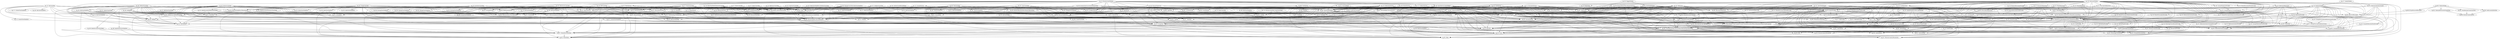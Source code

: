 digraph G { 
"fg_017: PatientEncounterItem" -> "fg_001: PatientItem"; 
"fg_018: dateUtils" -> "fg_017: PatientEncounterItem"; 
"fg_019: StringUtils" -> "fg_018: dateUtils"; 
"fg_020: IUser" -> "fg_002: IRole"; 
"fg_021: MissionItem" -> "fg_009: MissionTripItem,ServiceResponse"; 
"fg_022: ISessionService,CurrentUser" -> "fg_009: MissionTripItem,ServiceResponse"; 
"fg_022: ISessionService,CurrentUser" -> "fg_002: IRole"; 
"fg_023: IConceptService" -> "fg_009: MissionTripItem,ServiceResponse"; 
"fg_023: IConceptService" -> "fg_008: MedicationItem,PrescriptionItem"; 
"fg_024: IConfigureService" -> "fg_009: MissionTripItem,ServiceResponse"; 
"fg_024: IConfigureService" -> "fg_003: ISystemSetting"; 
"fg_025: IInventoryService" -> "fg_009: MissionTripItem,ServiceResponse"; 
"fg_025: IInventoryService" -> "fg_008: MedicationItem,PrescriptionItem"; 
"fg_026: IMedicationService" -> "fg_009: MissionTripItem,ServiceResponse"; 
"fg_026: IMedicationService" -> "fg_007: MedicationAdministrationItem"; 
"fg_026: IMedicationService" -> "fg_008: MedicationItem,PrescriptionItem"; 
"fg_029: IResearchService" -> "fg_027: ResearchGraphDataModel,ResearchItemModel"; 
"fg_029: IResearchService" -> "fg_009: MissionTripItem,ServiceResponse"; 
"fg_029: IResearchService" -> "fg_028: ResearchFilterItem"; 
"fg_031: IRoleService" -> "fg_009: MissionTripItem,ServiceResponse"; 
"fg_031: IRoleService" -> "fg_002: IRole"; 
"fg_032: ISearchService" -> "fg_009: MissionTripItem,ServiceResponse"; 
"fg_033: TabItem" -> "fg_014: TabFieldItem"; 
"fg_034: EditViewModelPost,IPhotoService" -> "fg_017: PatientEncounterItem"; 
"fg_034: EditViewModelPost,IPhotoService" -> "fg_011: PhotoItem"; 
"fg_034: EditViewModelPost,IPhotoService" -> "fg_012: ProblemItem"; 
"fg_034: EditViewModelPost,IPhotoService" -> "fg_009: MissionTripItem,ServiceResponse"; 
"fg_034: EditViewModelPost,IPhotoService" -> "fg_014: TabFieldItem"; 
"fg_034: EditViewModelPost,IPhotoService" -> "fg_008: MedicationItem,PrescriptionItem"; 
"fg_035: AbstractMultiMap" -> "fg_019: StringUtils"; 
"fg_036: User,IMissionTeam,MissionTeam,IMissionTrip,MissionTrip" -> "fg_039: MissionCountry,MissionCity"; 
"fg_036: User,IMissionTeam,MissionTeam,IMissionTrip,MissionTrip" -> "fg_038: Role"; 
"fg_036: User,IMissionTeam,MissionTeam,IMissionTrip,MissionTrip" -> "fg_037: IMissionCountry,IMissionCity"; 
"fg_036: User,IMissionTeam,MissionTeam,IMissionTrip,MissionTrip" -> "fg_020: IUser"; 
"fg_036: User,IMissionTeam,MissionTeam,IMissionTrip,MissionTrip" -> "fg_002: IRole"; 
"fg_038: Role" -> "fg_002: IRole"; 
"fg_039: MissionCountry,MissionCity" -> "fg_037: IMissionCountry,IMissionCity"; 
"fg_040: IUserService,UserItem" -> "fg_009: MissionTripItem,ServiceResponse"; 
"fg_040: IUserService,UserItem" -> "fg_020: IUser"; 
"fg_040: IUserService,UserItem" -> "fg_002: IRole"; 
"fg_041: ITabService,TabFieldMultiMap" -> "fg_019: StringUtils"; 
"fg_041: ITabService,TabFieldMultiMap" -> "fg_014: TabFieldItem"; 
"fg_041: ITabService,TabFieldMultiMap" -> "fg_009: MissionTripItem,ServiceResponse"; 
"fg_041: ITabService,TabFieldMultiMap" -> "fg_035: AbstractMultiMap"; 
"fg_041: ITabService,TabFieldMultiMap" -> "fg_033: TabItem"; 
"fg_042: VitalMultiMap,IVitalService" -> "fg_035: AbstractMultiMap"; 
"fg_042: VitalMultiMap,IVitalService" -> "fg_009: MissionTripItem,ServiceResponse"; 
"fg_042: VitalMultiMap,IVitalService" -> "fg_015: VitalItem"; 
"fg_044: Photo,IPatient,ChiefComplaint,Patient,PatientEncounter,IPhoto,IPatientEncounter,IChiefComplaint" -> "fg_045: PatientAgeClassification"; 
"fg_044: Photo,IPatient,ChiefComplaint,Patient,PatientEncounter,IPhoto,IPatientEncounter,IChiefComplaint" -> "fg_036: User,IMissionTeam,MissionTeam,IMissionTrip,MissionTrip"; 
"fg_044: Photo,IPatient,ChiefComplaint,Patient,PatientEncounter,IPhoto,IPatientEncounter,IChiefComplaint" -> "fg_020: IUser"; 
"fg_044: Photo,IPatient,ChiefComplaint,Patient,PatientEncounter,IPhoto,IPatientEncounter,IChiefComplaint" -> "fg_043: IPatientAgeClassification"; 
"fg_045: PatientAgeClassification" -> "fg_043: IPatientAgeClassification"; 
"fg_048: IMissionTripService" -> "fg_047: TeamItem"; 
"fg_048: IMissionTripService" -> "fg_046: TripItem"; 
"fg_048: IMissionTripService" -> "fg_009: MissionTripItem,ServiceResponse"; 
"fg_048: IMissionTripService" -> "fg_036: User,IMissionTeam,MissionTeam,IMissionTrip,MissionTrip"; 
"fg_049: AllowedRoles,AllowedRolesAction" -> "fg_040: IUserService,UserItem"; 
"fg_049: AllowedRoles,AllowedRolesAction" -> "fg_002: IRole"; 
"fg_053: PatientPrescriptionReplacement,PatientPrescription" -> "fg_051: IConceptPrescriptionAdministration"; 
"fg_053: PatientPrescriptionReplacement,PatientPrescription" -> "fg_052: IConceptMedicationForm"; 
"fg_053: PatientPrescriptionReplacement,PatientPrescription" -> "fg_057: ConceptPrescriptionAdministration"; 
"fg_053: PatientPrescriptionReplacement,PatientPrescription" -> "fg_020: IUser"; 
"fg_053: PatientPrescriptionReplacement,PatientPrescription" -> "fg_056: Medication"; 
"fg_053: PatientPrescriptionReplacement,PatientPrescription" -> "fg_036: User,IMissionTeam,MissionTeam,IMissionTrip,MissionTrip"; 
"fg_053: PatientPrescriptionReplacement,PatientPrescription" -> "fg_044: Photo,IPatient,ChiefComplaint,Patient,PatientEncounter,IPhoto,IPatientEncounter,IChiefComplaint"; 
"fg_055: ConceptMedicationForm" -> "fg_052: IConceptMedicationForm"; 
"fg_056: Medication" -> "fg_055: ConceptMedicationForm"; 
"fg_056: Medication" -> "fg_052: IConceptMedicationForm"; 
"fg_056: Medication" -> "fg_053: PatientPrescriptionReplacement,PatientPrescription"; 
"fg_056: Medication" -> "fg_054: MedicationGenericStrength"; 
"fg_057: ConceptPrescriptionAdministration" -> "fg_051: IConceptPrescriptionAdministration"; 
"fg_060: ITab,ITabField,Tab,TabField" -> "fg_062: TabFieldSize"; 
"fg_060: ITab,ITabField,Tab,TabField" -> "fg_059: ITabFieldSize"; 
"fg_060: ITab,ITabField,Tab,TabField" -> "fg_061: ITabFieldType"; 
"fg_060: ITab,ITabField,Tab,TabField" -> "fg_065: TabFieldType"; 
"fg_062: TabFieldSize" -> "fg_059: ITabFieldSize"; 
"fg_063: IPatientEncounterTabField" -> "fg_036: User,IMissionTeam,MissionTeam,IMissionTrip,MissionTrip"; 
"fg_063: IPatientEncounterTabField" -> "fg_044: Photo,IPatient,ChiefComplaint,Patient,PatientEncounter,IPhoto,IPatientEncounter,IChiefComplaint"; 
"fg_063: IPatientEncounterTabField" -> "fg_060: ITab,ITabField,Tab,TabField"; 
"fg_064: PatientEncounterTabField" -> "fg_063: IPatientEncounterTabField"; 
"fg_064: PatientEncounterTabField" -> "fg_036: User,IMissionTeam,MissionTeam,IMissionTrip,MissionTrip"; 
"fg_064: PatientEncounterTabField" -> "fg_044: Photo,IPatient,ChiefComplaint,Patient,PatientEncounter,IPhoto,IPatientEncounter,IChiefComplaint"; 
"fg_064: PatientEncounterTabField" -> "fg_060: ITab,ITabField,Tab,TabField"; 
"fg_065: TabFieldType" -> "fg_061: ITabFieldType"; 
"fg_066: LogicDoer" -> "fg_018: dateUtils"; 
"fg_066: LogicDoer" -> "fg_044: Photo,IPatient,ChiefComplaint,Patient,PatientEncounter,IPhoto,IPatientEncounter,IChiefComplaint"; 
"fg_067: IPatientService" -> "fg_001: PatientItem"; 
"fg_067: IPatientService" -> "fg_009: MissionTripItem,ServiceResponse"; 
"fg_067: IPatientService" -> "fg_044: Photo,IPatient,ChiefComplaint,Patient,PatientEncounter,IPhoto,IPatientEncounter,IChiefComplaint"; 
"fg_068: ILoginAttempt,IUserRepository" -> "fg_036: User,IMissionTeam,MissionTeam,IMissionTrip,MissionTrip"; 
"fg_068: ILoginAttempt,IUserRepository" -> "fg_020: IUser"; 
"fg_068: ILoginAttempt,IUserRepository" -> "fg_002: IRole"; 
"fg_069: IPatientEncounterVital" -> "fg_058: IVital"; 
"fg_070: IResearchEncounter,IResearchEncounterVital,ResearchEncounter,ResearchEncounterVital" -> "fg_053: PatientPrescriptionReplacement,PatientPrescription"; 
"fg_070: IResearchEncounter,IResearchEncounterVital,ResearchEncounter,ResearchEncounterVital" -> "fg_045: PatientAgeClassification"; 
"fg_070: IResearchEncounter,IResearchEncounterVital,ResearchEncounter,ResearchEncounterVital" -> "fg_071: Vital"; 
"fg_070: IResearchEncounter,IResearchEncounterVital,ResearchEncounter,ResearchEncounterVital" -> "fg_058: IVital"; 
"fg_070: IResearchEncounter,IResearchEncounterVital,ResearchEncounter,ResearchEncounterVital" -> "fg_020: IUser"; 
"fg_070: IResearchEncounter,IResearchEncounterVital,ResearchEncounter,ResearchEncounterVital" -> "fg_036: User,IMissionTeam,MissionTeam,IMissionTrip,MissionTrip"; 
"fg_070: IResearchEncounter,IResearchEncounterVital,ResearchEncounter,ResearchEncounterVital" -> "fg_043: IPatientAgeClassification"; 
"fg_070: IResearchEncounter,IResearchEncounterVital,ResearchEncounter,ResearchEncounterVital" -> "fg_044: Photo,IPatient,ChiefComplaint,Patient,PatientEncounter,IPhoto,IPatientEncounter,IChiefComplaint"; 
"fg_071: Vital" -> "fg_058: IVital"; 
"fg_072: IEncounterService" -> "fg_017: PatientEncounterItem"; 
"fg_072: IEncounterService" -> "fg_063: IPatientEncounterTabField"; 
"fg_072: IEncounterService" -> "fg_009: MissionTripItem,ServiceResponse"; 
"fg_072: IEncounterService" -> "fg_064: PatientEncounterTabField"; 
"fg_072: IEncounterService" -> "fg_044: Photo,IPatient,ChiefComplaint,Patient,PatientEncounter,IPhoto,IPatientEncounter,IChiefComplaint"; 
"fg_073: IDataModelMapper" -> "fg_052: IConceptMedicationForm"; 
"fg_073: IDataModelMapper" -> "fg_053: PatientPrescriptionReplacement,PatientPrescription"; 
"fg_073: IDataModelMapper" -> "fg_063: IPatientEncounterTabField"; 
"fg_073: IDataModelMapper" -> "fg_037: IMissionCountry,IMissionCity"; 
"fg_073: IDataModelMapper" -> "fg_020: IUser"; 
"fg_073: IDataModelMapper" -> "fg_036: User,IMissionTeam,MissionTeam,IMissionTrip,MissionTrip"; 
"fg_073: IDataModelMapper" -> "fg_054: MedicationGenericStrength"; 
"fg_073: IDataModelMapper" -> "fg_002: IRole"; 
"fg_073: IDataModelMapper" -> "fg_044: Photo,IPatient,ChiefComplaint,Patient,PatientEncounter,IPhoto,IPatientEncounter,IChiefComplaint"; 
"fg_073: IDataModelMapper" -> "fg_069: IPatientEncounterVital"; 
"fg_073: IDataModelMapper" -> "fg_060: ITab,ITabField,Tab,TabField"; 
"fg_074: SystemSetting" -> "fg_003: ISystemSetting"; 
"fg_075: PatientEncounterVital" -> "fg_071: Vital"; 
"fg_075: PatientEncounterVital" -> "fg_058: IVital"; 
"fg_075: PatientEncounterVital" -> "fg_069: IPatientEncounterVital"; 
"fg_077: " -> "fg_055: ConceptMedicationForm"; 
"fg_077: " -> "fg_052: IConceptMedicationForm"; 
"fg_077: " -> "fg_053: PatientPrescriptionReplacement,PatientPrescription"; 
"fg_077: " -> "fg_054: MedicationGenericStrength"; 
"fg_078: QueryProvider" -> "fg_039: MissionCountry,MissionCity"; 
"fg_078: QueryProvider" -> "fg_038: Role"; 
"fg_078: QueryProvider" -> "fg_062: TabFieldSize"; 
"fg_078: QueryProvider" -> "fg_064: PatientEncounterTabField"; 
"fg_078: QueryProvider" -> "fg_036: User,IMissionTeam,MissionTeam,IMissionTrip,MissionTrip"; 
"fg_078: QueryProvider" -> "fg_056: Medication"; 
"fg_078: QueryProvider" -> "fg_077: "; 
"fg_078: QueryProvider" -> "fg_054: MedicationGenericStrength"; 
"fg_078: QueryProvider" -> "fg_060: ITab,ITabField,Tab,TabField"; 
"fg_078: QueryProvider" -> "fg_055: ConceptMedicationForm"; 
"fg_078: QueryProvider" -> "fg_053: PatientPrescriptionReplacement,PatientPrescription"; 
"fg_078: QueryProvider" -> "fg_071: Vital"; 
"fg_078: QueryProvider" -> "fg_045: PatientAgeClassification"; 
"fg_078: QueryProvider" -> "fg_074: SystemSetting"; 
"fg_078: QueryProvider" -> "fg_076: PatientEncounterPhoto,IPatientEncounterPhoto"; 
"fg_078: QueryProvider" -> "fg_075: PatientEncounterVital"; 
"fg_078: QueryProvider" -> "fg_070: IResearchEncounter,IResearchEncounterVital,ResearchEncounter,ResearchEncounterVital"; 
"fg_078: QueryProvider" -> "fg_044: Photo,IPatient,ChiefComplaint,Patient,PatientEncounter,IPhoto,IPatientEncounter,IChiefComplaint"; 
"fg_078: QueryProvider" -> "fg_065: TabFieldType"; 
"fg_080: IPatientRepository" -> "fg_043: IPatientAgeClassification"; 
"fg_080: IPatientRepository" -> "fg_044: Photo,IPatient,ChiefComplaint,Patient,PatientEncounter,IPhoto,IPatientEncounter,IChiefComplaint"; 
"fg_082: ISessionHelper,SessionService" -> "fg_040: IUserService,UserItem"; 
"fg_082: ISessionHelper,SessionService" -> "fg_048: IMissionTripService"; 
"fg_082: ISessionHelper,SessionService" -> "fg_068: ILoginAttempt,IUserRepository"; 
"fg_082: ISessionHelper,SessionService" -> "fg_005: IPasswordEncryptor"; 
"fg_082: ISessionHelper,SessionService" -> "fg_009: MissionTripItem,ServiceResponse"; 
"fg_082: ISessionHelper,SessionService" -> "fg_022: ISessionService,CurrentUser"; 
"fg_082: ISessionHelper,SessionService" -> "fg_036: User,IMissionTeam,MissionTeam,IMissionTrip,MissionTrip"; 
"fg_082: ISessionHelper,SessionService" -> "fg_020: IUser"; 
"fg_082: ISessionHelper,SessionService" -> "fg_073: IDataModelMapper"; 
"fg_083: IItemModelMapper" -> "fg_040: IUserService,UserItem"; 
"fg_083: IItemModelMapper" -> "fg_051: IConceptPrescriptionAdministration"; 
"fg_083: IItemModelMapper" -> "fg_011: PhotoItem"; 
"fg_083: IItemModelMapper" -> "fg_006: CityItem"; 
"fg_083: IItemModelMapper" -> "fg_010: NoteItem"; 
"fg_083: IItemModelMapper" -> "fg_014: TabFieldItem"; 
"fg_083: IItemModelMapper" -> "fg_036: User,IMissionTeam,MissionTeam,IMissionTrip,MissionTrip"; 
"fg_083: IItemModelMapper" -> "fg_021: MissionItem"; 
"fg_083: IItemModelMapper" -> "fg_015: VitalItem"; 
"fg_083: IItemModelMapper" -> "fg_017: PatientEncounterItem"; 
"fg_083: IItemModelMapper" -> "fg_053: PatientPrescriptionReplacement,PatientPrescription"; 
"fg_083: IItemModelMapper" -> "fg_047: TeamItem"; 
"fg_083: IItemModelMapper" -> "fg_001: PatientItem"; 
"fg_083: IItemModelMapper" -> "fg_012: ProblemItem"; 
"fg_083: IItemModelMapper" -> "fg_046: TripItem"; 
"fg_083: IItemModelMapper" -> "fg_007: MedicationAdministrationItem"; 
"fg_083: IItemModelMapper" -> "fg_009: MissionTripItem,ServiceResponse"; 
"fg_083: IItemModelMapper" -> "fg_033: TabItem"; 
"fg_083: IItemModelMapper" -> "fg_020: IUser"; 
"fg_083: IItemModelMapper" -> "fg_013: SettingItem"; 
"fg_083: IItemModelMapper" -> "fg_008: MedicationItem,PrescriptionItem"; 
"fg_083: IItemModelMapper" -> "fg_044: Photo,IPatient,ChiefComplaint,Patient,PatientEncounter,IPhoto,IPatientEncounter,IChiefComplaint"; 
"fg_084: IMedicationRepository" -> "fg_052: IConceptMedicationForm"; 
"fg_084: IMedicationRepository" -> "fg_053: PatientPrescriptionReplacement,PatientPrescription"; 
"fg_084: IMedicationRepository" -> "fg_054: MedicationGenericStrength"; 
"fg_085: IEncounterRepository" -> "fg_044: Photo,IPatient,ChiefComplaint,Patient,PatientEncounter,IPhoto,IPatientEncounter,IChiefComplaint"; 
"fg_086: IPrescriptionRepository" -> "fg_051: IConceptPrescriptionAdministration"; 
"fg_086: IPrescriptionRepository" -> "fg_053: PatientPrescriptionReplacement,PatientPrescription"; 
"fg_087: IPhotoRepository" -> "fg_076: PatientEncounterPhoto,IPatientEncounterPhoto"; 
"fg_087: IPhotoRepository" -> "fg_044: Photo,IPatient,ChiefComplaint,Patient,PatientEncounter,IPhoto,IPatientEncounter,IChiefComplaint"; 
"fg_089: BCryptPasswordEncryptor" -> "fg_005: IPasswordEncryptor"; 
"fg_090: SendLocationDataTask" -> "fg_088: InternetConnectionUtil"; 
"fg_091: MaintainReverseSshTunnelTask" -> "fg_088: InternetConnectionUtil"; 
"fg_092: CheckInternetConnectionTask" -> "fg_088: InternetConnectionUtil"; 
"fg_093: UtilitiesModule" -> "fg_091: MaintainReverseSshTunnelTask"; 
"fg_093: UtilitiesModule" -> "fg_005: IPasswordEncryptor"; 
"fg_093: UtilitiesModule" -> "fg_090: SendLocationDataTask"; 
"fg_093: UtilitiesModule" -> "fg_092: CheckInternetConnectionTask"; 
"fg_093: UtilitiesModule" -> "fg_089: BCryptPasswordEncryptor"; 
"fg_096: LocaleUnitConverter" -> "fg_001: PatientItem"; 
"fg_096: LocaleUnitConverter" -> "fg_042: VitalMultiMap,IVitalService"; 
"fg_096: LocaleUnitConverter" -> "fg_035: AbstractMultiMap"; 
"fg_096: LocaleUnitConverter" -> "fg_015: VitalItem"; 
"fg_098: Feedback" -> "fg_097: IFeedback"; 
"fg_099: UserService" -> "fg_018: dateUtils"; 
"fg_099: UserService" -> "fg_040: IUserService,UserItem"; 
"fg_099: UserService" -> "fg_081: IRepository"; 
"fg_099: UserService" -> "fg_083: IItemModelMapper"; 
"fg_099: UserService" -> "fg_019: StringUtils"; 
"fg_099: UserService" -> "fg_068: ILoginAttempt,IUserRepository"; 
"fg_099: UserService" -> "fg_098: Feedback"; 
"fg_099: UserService" -> "fg_002: IRole"; 
"fg_099: UserService" -> "fg_073: IDataModelMapper"; 
"fg_099: UserService" -> "fg_053: PatientPrescriptionReplacement,PatientPrescription"; 
"fg_099: UserService" -> "fg_005: IPasswordEncryptor"; 
"fg_099: UserService" -> "fg_009: MissionTripItem,ServiceResponse"; 
"fg_099: UserService" -> "fg_020: IUser"; 
"fg_099: UserService" -> "fg_097: IFeedback"; 
"fg_100: InventoryService,InventoryExportItem" -> "fg_018: dateUtils"; 
"fg_100: InventoryService,InventoryExportItem" -> "fg_083: IItemModelMapper"; 
"fg_100: InventoryService,InventoryExportItem" -> "fg_053: PatientPrescriptionReplacement,PatientPrescription"; 
"fg_100: InventoryService,InventoryExportItem" -> "fg_025: IInventoryService"; 
"fg_100: InventoryService,InventoryExportItem" -> "fg_084: IMedicationRepository"; 
"fg_100: InventoryService,InventoryExportItem" -> "fg_095: CSVWriterGson"; 
"fg_100: InventoryService,InventoryExportItem" -> "fg_068: ILoginAttempt,IUserRepository"; 
"fg_100: InventoryService,InventoryExportItem" -> "fg_009: MissionTripItem,ServiceResponse"; 
"fg_100: InventoryService,InventoryExportItem" -> "fg_094: GsonFlattener"; 
"fg_100: InventoryService,InventoryExportItem" -> "fg_020: IUser"; 
"fg_100: InventoryService,InventoryExportItem" -> "fg_073: IDataModelMapper"; 
"fg_100: InventoryService,InventoryExportItem" -> "fg_008: MedicationItem,PrescriptionItem"; 
"fg_101: SessionHelper" -> "fg_082: ISessionHelper,SessionService"; 
"fg_102: VitalService" -> "fg_018: dateUtils"; 
"fg_102: VitalService" -> "fg_081: IRepository"; 
"fg_102: VitalService" -> "fg_083: IItemModelMapper"; 
"fg_102: VitalService" -> "fg_096: LocaleUnitConverter"; 
"fg_102: VitalService" -> "fg_042: VitalMultiMap,IVitalService"; 
"fg_102: VitalService" -> "fg_078: QueryProvider"; 
"fg_102: VitalService" -> "fg_073: IDataModelMapper"; 
"fg_102: VitalService" -> "fg_015: VitalItem"; 
"fg_102: VitalService" -> "fg_071: Vital"; 
"fg_102: VitalService" -> "fg_074: SystemSetting"; 
"fg_102: VitalService" -> "fg_009: MissionTripItem,ServiceResponse"; 
"fg_102: VitalService" -> "fg_058: IVital"; 
"fg_102: VitalService" -> "fg_075: PatientEncounterVital"; 
"fg_102: VitalService" -> "fg_069: IPatientEncounterVital"; 
"fg_102: VitalService" -> "fg_003: ISystemSetting"; 
"fg_103: TabService" -> "fg_018: dateUtils"; 
"fg_103: TabService" -> "fg_081: IRepository"; 
"fg_103: TabService" -> "fg_083: IItemModelMapper"; 
"fg_103: TabService" -> "fg_019: StringUtils"; 
"fg_103: TabService" -> "fg_062: TabFieldSize"; 
"fg_103: TabService" -> "fg_064: PatientEncounterTabField"; 
"fg_103: TabService" -> "fg_014: TabFieldItem"; 
"fg_103: TabService" -> "fg_059: ITabFieldSize"; 
"fg_103: TabService" -> "fg_078: QueryProvider"; 
"fg_103: TabService" -> "fg_073: IDataModelMapper"; 
"fg_103: TabService" -> "fg_060: ITab,ITabField,Tab,TabField"; 
"fg_103: TabService" -> "fg_041: ITabService,TabFieldMultiMap"; 
"fg_103: TabService" -> "fg_063: IPatientEncounterTabField"; 
"fg_103: TabService" -> "fg_009: MissionTripItem,ServiceResponse"; 
"fg_103: TabService" -> "fg_033: TabItem"; 
"fg_103: TabService" -> "fg_065: TabFieldType"; 
"fg_103: TabService" -> "fg_044: Photo,IPatient,ChiefComplaint,Patient,PatientEncounter,IPhoto,IPatientEncounter,IChiefComplaint"; 
"fg_103: TabService" -> "fg_061: ITabFieldType"; 
"fg_104: SearchService,QueryHelper" -> "fg_096: LocaleUnitConverter"; 
"fg_104: SearchService,QueryHelper" -> "fg_039: MissionCountry,MissionCity"; 
"fg_104: SearchService,QueryHelper" -> "fg_042: VitalMultiMap,IVitalService"; 
"fg_104: SearchService,QueryHelper" -> "fg_037: IMissionCountry,IMissionCity"; 
"fg_104: SearchService,QueryHelper" -> "fg_078: QueryProvider"; 
"fg_104: SearchService,QueryHelper" -> "fg_086: IPrescriptionRepository"; 
"fg_104: SearchService,QueryHelper" -> "fg_080: IPatientRepository"; 
"fg_104: SearchService,QueryHelper" -> "fg_079: ConceptDiagnosis,IConceptDiagnosis"; 
"fg_104: SearchService,QueryHelper" -> "fg_053: PatientPrescriptionReplacement,PatientPrescription"; 
"fg_104: SearchService,QueryHelper" -> "fg_001: PatientItem"; 
"fg_104: SearchService,QueryHelper" -> "fg_009: MissionTripItem,ServiceResponse"; 
"fg_104: SearchService,QueryHelper" -> "fg_032: ISearchService"; 
"fg_104: SearchService,QueryHelper" -> "fg_008: MedicationItem,PrescriptionItem"; 
"fg_104: SearchService,QueryHelper" -> "fg_069: IPatientEncounterVital"; 
"fg_104: SearchService,QueryHelper" -> "fg_081: IRepository"; 
"fg_104: SearchService,QueryHelper" -> "fg_083: IItemModelMapper"; 
"fg_104: SearchService,QueryHelper" -> "fg_085: IEncounterRepository"; 
"fg_104: SearchService,QueryHelper" -> "fg_025: IInventoryService"; 
"fg_104: SearchService,QueryHelper" -> "fg_006: CityItem"; 
"fg_104: SearchService,QueryHelper" -> "fg_019: StringUtils"; 
"fg_104: SearchService,QueryHelper" -> "fg_036: User,IMissionTeam,MissionTeam,IMissionTrip,MissionTrip"; 
"fg_104: SearchService,QueryHelper" -> "fg_043: IPatientAgeClassification"; 
"fg_104: SearchService,QueryHelper" -> "fg_017: PatientEncounterItem"; 
"fg_104: SearchService,QueryHelper" -> "fg_074: SystemSetting"; 
"fg_104: SearchService,QueryHelper" -> "fg_075: PatientEncounterVital"; 
"fg_104: SearchService,QueryHelper" -> "fg_020: IUser"; 
"fg_104: SearchService,QueryHelper" -> "fg_013: SettingItem"; 
"fg_104: SearchService,QueryHelper" -> "fg_044: Photo,IPatient,ChiefComplaint,Patient,PatientEncounter,IPhoto,IPatientEncounter,IChiefComplaint"; 
"fg_104: SearchService,QueryHelper" -> "fg_003: ISystemSetting"; 
"fg_105: RoleService" -> "fg_068: ILoginAttempt,IUserRepository"; 
"fg_105: RoleService" -> "fg_009: MissionTripItem,ServiceResponse"; 
"fg_105: RoleService" -> "fg_031: IRoleService"; 
"fg_105: RoleService" -> "fg_002: IRole"; 
"fg_106: ResearchExportItem,ResearchService" -> "fg_018: dateUtils"; 
"fg_106: ResearchExportItem,ResearchService" -> "fg_081: IRepository"; 
"fg_106: ResearchExportItem,ResearchService" -> "fg_029: IResearchService"; 
"fg_106: ResearchExportItem,ResearchService" -> "fg_095: CSVWriterGson"; 
"fg_106: ResearchExportItem,ResearchService" -> "fg_019: StringUtils"; 
"fg_106: ResearchExportItem,ResearchService" -> "fg_064: PatientEncounterTabField"; 
"fg_106: ResearchExportItem,ResearchService" -> "fg_037: IMissionCountry,IMissionCity"; 
"fg_106: ResearchExportItem,ResearchService" -> "fg_078: QueryProvider"; 
"fg_106: ResearchExportItem,ResearchService" -> "fg_036: User,IMissionTeam,MissionTeam,IMissionTrip,MissionTrip"; 
"fg_106: ResearchExportItem,ResearchService" -> "fg_028: ResearchFilterItem"; 
"fg_106: ResearchExportItem,ResearchService" -> "fg_060: ITab,ITabField,Tab,TabField"; 
"fg_106: ResearchExportItem,ResearchService" -> "fg_071: Vital"; 
"fg_106: ResearchExportItem,ResearchService" -> "fg_053: PatientPrescriptionReplacement,PatientPrescription"; 
"fg_106: ResearchExportItem,ResearchService" -> "fg_030: ResearchResultSetItem,ResearchResultItem"; 
"fg_106: ResearchExportItem,ResearchService" -> "fg_063: IPatientEncounterTabField"; 
"fg_106: ResearchExportItem,ResearchService" -> "fg_009: MissionTripItem,ServiceResponse"; 
"fg_106: ResearchExportItem,ResearchService" -> "fg_058: IVital"; 
"fg_106: ResearchExportItem,ResearchService" -> "fg_066: LogicDoer"; 
"fg_106: ResearchExportItem,ResearchService" -> "fg_094: GsonFlattener"; 
"fg_106: ResearchExportItem,ResearchService" -> "fg_070: IResearchEncounter,IResearchEncounterVital,ResearchEncounter,ResearchEncounterVital"; 
"fg_106: ResearchExportItem,ResearchService" -> "fg_044: Photo,IPatient,ChiefComplaint,Patient,PatientEncounter,IPhoto,IPatientEncounter,IChiefComplaint"; 
"fg_107: PhotoService" -> "fg_017: PatientEncounterItem"; 
"fg_107: PhotoService" -> "fg_087: IPhotoRepository"; 
"fg_107: PhotoService" -> "fg_083: IItemModelMapper"; 
"fg_107: PhotoService" -> "fg_001: PatientItem"; 
"fg_107: PhotoService" -> "fg_011: PhotoItem"; 
"fg_107: PhotoService" -> "fg_076: PatientEncounterPhoto,IPatientEncounterPhoto"; 
"fg_107: PhotoService" -> "fg_019: StringUtils"; 
"fg_107: PhotoService" -> "fg_034: EditViewModelPost,IPhotoService"; 
"fg_107: PhotoService" -> "fg_009: MissionTripItem,ServiceResponse"; 
"fg_107: PhotoService" -> "fg_066: LogicDoer"; 
"fg_107: PhotoService" -> "fg_080: IPatientRepository"; 
"fg_107: PhotoService" -> "fg_044: Photo,IPatient,ChiefComplaint,Patient,PatientEncounter,IPhoto,IPatientEncounter,IChiefComplaint"; 
"fg_108: PatientService" -> "fg_083: IItemModelMapper"; 
"fg_108: PatientService" -> "fg_001: PatientItem"; 
"fg_108: PatientService" -> "fg_067: IPatientService"; 
"fg_108: PatientService" -> "fg_019: StringUtils"; 
"fg_108: PatientService" -> "fg_009: MissionTripItem,ServiceResponse"; 
"fg_108: PatientService" -> "fg_078: QueryProvider"; 
"fg_108: PatientService" -> "fg_043: IPatientAgeClassification"; 
"fg_108: PatientService" -> "fg_080: IPatientRepository"; 
"fg_108: PatientService" -> "fg_073: IDataModelMapper"; 
"fg_108: PatientService" -> "fg_044: Photo,IPatient,ChiefComplaint,Patient,PatientEncounter,IPhoto,IPatientEncounter,IChiefComplaint"; 
"fg_109: MissionTripService" -> "fg_081: IRepository"; 
"fg_109: MissionTripService" -> "fg_083: IItemModelMapper"; 
"fg_109: MissionTripService" -> "fg_039: MissionCountry,MissionCity"; 
"fg_109: MissionTripService" -> "fg_006: CityItem"; 
"fg_109: MissionTripService" -> "fg_019: StringUtils"; 
"fg_109: MissionTripService" -> "fg_068: ILoginAttempt,IUserRepository"; 
"fg_109: MissionTripService" -> "fg_048: IMissionTripService"; 
"fg_109: MissionTripService" -> "fg_037: IMissionCountry,IMissionCity"; 
"fg_109: MissionTripService" -> "fg_036: User,IMissionTeam,MissionTeam,IMissionTrip,MissionTrip"; 
"fg_109: MissionTripService" -> "fg_078: QueryProvider"; 
"fg_109: MissionTripService" -> "fg_073: IDataModelMapper"; 
"fg_109: MissionTripService" -> "fg_021: MissionItem"; 
"fg_109: MissionTripService" -> "fg_047: TeamItem"; 
"fg_109: MissionTripService" -> "fg_009: MissionTripItem,ServiceResponse"; 
"fg_109: MissionTripService" -> "fg_046: TripItem"; 
"fg_109: MissionTripService" -> "fg_020: IUser"; 
"fg_110: MedicationService" -> "fg_018: dateUtils"; 
"fg_110: MedicationService" -> "fg_052: IConceptMedicationForm"; 
"fg_110: MedicationService" -> "fg_051: IConceptPrescriptionAdministration"; 
"fg_110: MedicationService" -> "fg_083: IItemModelMapper"; 
"fg_110: MedicationService" -> "fg_019: StringUtils"; 
"fg_110: MedicationService" -> "fg_086: IPrescriptionRepository"; 
"fg_110: MedicationService" -> "fg_054: MedicationGenericStrength"; 
"fg_110: MedicationService" -> "fg_073: IDataModelMapper"; 
"fg_110: MedicationService" -> "fg_026: IMedicationService"; 
"fg_110: MedicationService" -> "fg_053: PatientPrescriptionReplacement,PatientPrescription"; 
"fg_110: MedicationService" -> "fg_084: IMedicationRepository"; 
"fg_110: MedicationService" -> "fg_009: MissionTripItem,ServiceResponse"; 
"fg_110: MedicationService" -> "fg_007: MedicationAdministrationItem"; 
"fg_110: MedicationService" -> "fg_020: IUser"; 
"fg_110: MedicationService" -> "fg_008: MedicationItem,PrescriptionItem"; 
"fg_111: EncounterService" -> "fg_040: IUserService,UserItem"; 
"fg_111: EncounterService" -> "fg_018: dateUtils"; 
"fg_111: EncounterService" -> "fg_081: IRepository"; 
"fg_111: EncounterService" -> "fg_083: IItemModelMapper"; 
"fg_111: EncounterService" -> "fg_085: IEncounterRepository"; 
"fg_111: EncounterService" -> "fg_010: NoteItem"; 
"fg_111: EncounterService" -> "fg_019: StringUtils"; 
"fg_111: EncounterService" -> "fg_068: ILoginAttempt,IUserRepository"; 
"fg_111: EncounterService" -> "fg_014: TabFieldItem"; 
"fg_111: EncounterService" -> "fg_064: PatientEncounterTabField"; 
"fg_111: EncounterService" -> "fg_059: ITabFieldSize"; 
"fg_111: EncounterService" -> "fg_078: QueryProvider"; 
"fg_111: EncounterService" -> "fg_080: IPatientRepository"; 
"fg_111: EncounterService" -> "fg_043: IPatientAgeClassification"; 
"fg_111: EncounterService" -> "fg_073: IDataModelMapper"; 
"fg_111: EncounterService" -> "fg_072: IEncounterService"; 
"fg_111: EncounterService" -> "fg_060: ITab,ITabField,Tab,TabField"; 
"fg_111: EncounterService" -> "fg_017: PatientEncounterItem"; 
"fg_111: EncounterService" -> "fg_063: IPatientEncounterTabField"; 
"fg_111: EncounterService" -> "fg_012: ProblemItem"; 
"fg_111: EncounterService" -> "fg_009: MissionTripItem,ServiceResponse"; 
"fg_111: EncounterService" -> "fg_020: IUser"; 
"fg_111: EncounterService" -> "fg_061: ITabFieldType"; 
"fg_111: EncounterService" -> "fg_044: Photo,IPatient,ChiefComplaint,Patient,PatientEncounter,IPhoto,IPatientEncounter,IChiefComplaint"; 
"fg_112: ConfigureService" -> "fg_081: IRepository"; 
"fg_112: ConfigureService" -> "fg_024: IConfigureService"; 
"fg_112: ConfigureService" -> "fg_074: SystemSetting"; 
"fg_112: ConfigureService" -> "fg_009: MissionTripItem,ServiceResponse"; 
"fg_112: ConfigureService" -> "fg_003: ISystemSetting"; 
"fg_113: ConceptService" -> "fg_083: IItemModelMapper"; 
"fg_113: ConceptService" -> "fg_053: PatientPrescriptionReplacement,PatientPrescription"; 
"fg_113: ConceptService" -> "fg_084: IMedicationRepository"; 
"fg_113: ConceptService" -> "fg_009: MissionTripItem,ServiceResponse"; 
"fg_113: ConceptService" -> "fg_023: IConceptService"; 
"fg_113: ConceptService" -> "fg_008: MedicationItem,PrescriptionItem"; 
"fg_114: BusinessLayerModule" -> "fg_040: IUserService,UserItem"; 
"fg_114: BusinessLayerModule" -> "fg_101: SessionHelper"; 
"fg_114: BusinessLayerModule" -> "fg_109: MissionTripService"; 
"fg_114: BusinessLayerModule" -> "fg_082: ISessionHelper,SessionService"; 
"fg_114: BusinessLayerModule" -> "fg_104: SearchService,QueryHelper"; 
"fg_114: BusinessLayerModule" -> "fg_042: VitalMultiMap,IVitalService"; 
"fg_114: BusinessLayerModule" -> "fg_022: ISessionService,CurrentUser"; 
"fg_114: BusinessLayerModule" -> "fg_026: IMedicationService"; 
"fg_114: BusinessLayerModule" -> "fg_024: IConfigureService"; 
"fg_114: BusinessLayerModule" -> "fg_100: InventoryService,InventoryExportItem"; 
"fg_114: BusinessLayerModule" -> "fg_108: PatientService"; 
"fg_114: BusinessLayerModule" -> "fg_034: EditViewModelPost,IPhotoService"; 
"fg_114: BusinessLayerModule" -> "fg_032: ISearchService"; 
"fg_114: BusinessLayerModule" -> "fg_105: RoleService"; 
"fg_114: BusinessLayerModule" -> "fg_029: IResearchService"; 
"fg_114: BusinessLayerModule" -> "fg_025: IInventoryService"; 
"fg_114: BusinessLayerModule" -> "fg_067: IPatientService"; 
"fg_114: BusinessLayerModule" -> "fg_048: IMissionTripService"; 
"fg_114: BusinessLayerModule" -> "fg_110: MedicationService"; 
"fg_114: BusinessLayerModule" -> "fg_107: PhotoService"; 
"fg_114: BusinessLayerModule" -> "fg_072: IEncounterService"; 
"fg_114: BusinessLayerModule" -> "fg_113: ConceptService"; 
"fg_114: BusinessLayerModule" -> "fg_106: ResearchExportItem,ResearchService"; 
"fg_114: BusinessLayerModule" -> "fg_041: ITabService,TabFieldMultiMap"; 
"fg_114: BusinessLayerModule" -> "fg_103: TabService"; 
"fg_114: BusinessLayerModule" -> "fg_112: ConfigureService"; 
"fg_114: BusinessLayerModule" -> "fg_111: EncounterService"; 
"fg_114: BusinessLayerModule" -> "fg_031: IRoleService"; 
"fg_114: BusinessLayerModule" -> "fg_099: UserService"; 
"fg_114: BusinessLayerModule" -> "fg_023: IConceptService"; 
"fg_114: BusinessLayerModule" -> "fg_102: VitalService"; 
"fg_115: MedicationDatabaseSeeder" -> "fg_081: IRepository"; 
"fg_115: MedicationDatabaseSeeder" -> "fg_055: ConceptMedicationForm"; 
"fg_115: MedicationDatabaseSeeder" -> "fg_051: IConceptPrescriptionAdministration"; 
"fg_115: MedicationDatabaseSeeder" -> "fg_052: IConceptMedicationForm"; 
"fg_115: MedicationDatabaseSeeder" -> "fg_053: PatientPrescriptionReplacement,PatientPrescription"; 
"fg_115: MedicationDatabaseSeeder" -> "fg_057: ConceptPrescriptionAdministration"; 
"fg_115: MedicationDatabaseSeeder" -> "fg_054: MedicationGenericStrength"; 
"fg_115: MedicationDatabaseSeeder" -> "fg_077: "; 
"fg_116: DatabaseSeeder" -> "fg_018: dateUtils"; 
"fg_116: DatabaseSeeder" -> "fg_081: IRepository"; 
"fg_116: DatabaseSeeder" -> "fg_039: MissionCountry,MissionCity"; 
"fg_116: DatabaseSeeder" -> "fg_019: StringUtils"; 
"fg_116: DatabaseSeeder" -> "fg_062: TabFieldSize"; 
"fg_116: DatabaseSeeder" -> "fg_068: ILoginAttempt,IUserRepository"; 
"fg_116: DatabaseSeeder" -> "fg_059: ITabFieldSize"; 
"fg_116: DatabaseSeeder" -> "fg_037: IMissionCountry,IMissionCity"; 
"fg_116: DatabaseSeeder" -> "fg_036: User,IMissionTeam,MissionTeam,IMissionTrip,MissionTrip"; 
"fg_116: DatabaseSeeder" -> "fg_078: QueryProvider"; 
"fg_116: DatabaseSeeder" -> "fg_002: IRole"; 
"fg_116: DatabaseSeeder" -> "fg_043: IPatientAgeClassification"; 
"fg_116: DatabaseSeeder" -> "fg_080: IPatientRepository"; 
"fg_116: DatabaseSeeder" -> "fg_079: ConceptDiagnosis,IConceptDiagnosis"; 
"fg_116: DatabaseSeeder" -> "fg_060: ITab,ITabField,Tab,TabField"; 
"fg_116: DatabaseSeeder" -> "fg_071: Vital"; 
"fg_116: DatabaseSeeder" -> "fg_074: SystemSetting"; 
"fg_116: DatabaseSeeder" -> "fg_005: IPasswordEncryptor"; 
"fg_116: DatabaseSeeder" -> "fg_058: IVital"; 
"fg_116: DatabaseSeeder" -> "fg_004: Roles"; 
"fg_116: DatabaseSeeder" -> "fg_061: ITabFieldType"; 
"fg_116: DatabaseSeeder" -> "fg_065: TabFieldType"; 
"fg_116: DatabaseSeeder" -> "fg_003: ISystemSetting"; 
"fg_117: SeederModule" -> "fg_116: DatabaseSeeder"; 
"fg_117: SeederModule" -> "fg_115: MedicationDatabaseSeeder"; 
"fg_119: Repository" -> "fg_081: IRepository"; 
"fg_120: UserRepository" -> "fg_018: dateUtils"; 
"fg_120: UserRepository" -> "fg_038: Role"; 
"fg_120: UserRepository" -> "fg_019: StringUtils"; 
"fg_120: UserRepository" -> "fg_068: ILoginAttempt,IUserRepository"; 
"fg_120: UserRepository" -> "fg_036: User,IMissionTeam,MissionTeam,IMissionTrip,MissionTrip"; 
"fg_120: UserRepository" -> "fg_078: QueryProvider"; 
"fg_120: UserRepository" -> "fg_020: IUser"; 
"fg_120: UserRepository" -> "fg_002: IRole"; 
"fg_121: PrescriptionRepository" -> "fg_051: IConceptPrescriptionAdministration"; 
"fg_121: PrescriptionRepository" -> "fg_053: PatientPrescriptionReplacement,PatientPrescription"; 
"fg_121: PrescriptionRepository" -> "fg_057: ConceptPrescriptionAdministration"; 
"fg_121: PrescriptionRepository" -> "fg_078: QueryProvider"; 
"fg_121: PrescriptionRepository" -> "fg_086: IPrescriptionRepository"; 
"fg_121: PrescriptionRepository" -> "fg_073: IDataModelMapper"; 
"fg_122: PhotoRepository" -> "fg_087: IPhotoRepository"; 
"fg_122: PhotoRepository" -> "fg_076: PatientEncounterPhoto,IPatientEncounterPhoto"; 
"fg_122: PhotoRepository" -> "fg_019: StringUtils"; 
"fg_122: PhotoRepository" -> "fg_078: QueryProvider"; 
"fg_122: PhotoRepository" -> "fg_073: IDataModelMapper"; 
"fg_122: PhotoRepository" -> "fg_044: Photo,IPatient,ChiefComplaint,Patient,PatientEncounter,IPhoto,IPatientEncounter,IChiefComplaint"; 
"fg_123: PatientRepository" -> "fg_045: PatientAgeClassification"; 
"fg_123: PatientRepository" -> "fg_019: StringUtils"; 
"fg_123: PatientRepository" -> "fg_078: QueryProvider"; 
"fg_123: PatientRepository" -> "fg_043: IPatientAgeClassification"; 
"fg_123: PatientRepository" -> "fg_080: IPatientRepository"; 
"fg_123: PatientRepository" -> "fg_044: Photo,IPatient,ChiefComplaint,Patient,PatientEncounter,IPhoto,IPatientEncounter,IChiefComplaint"; 
"fg_124: MedicationRepository" -> "fg_055: ConceptMedicationForm"; 
"fg_124: MedicationRepository" -> "fg_052: IConceptMedicationForm"; 
"fg_124: MedicationRepository" -> "fg_053: PatientPrescriptionReplacement,PatientPrescription"; 
"fg_124: MedicationRepository" -> "fg_084: IMedicationRepository"; 
"fg_124: MedicationRepository" -> "fg_019: StringUtils"; 
"fg_124: MedicationRepository" -> "fg_078: QueryProvider"; 
"fg_124: MedicationRepository" -> "fg_056: Medication"; 
"fg_124: MedicationRepository" -> "fg_054: MedicationGenericStrength"; 
"fg_124: MedicationRepository" -> "fg_073: IDataModelMapper"; 
"fg_124: MedicationRepository" -> "fg_077: "; 
"fg_125: VitalProvider" -> "fg_071: Vital"; 
"fg_125: VitalProvider" -> "fg_058: IVital"; 
"fg_126: UserProvider" -> "fg_036: User,IMissionTeam,MissionTeam,IMissionTrip,MissionTrip"; 
"fg_126: UserProvider" -> "fg_020: IUser"; 
"fg_127: TabProvider" -> "fg_060: ITab,ITabField,Tab,TabField"; 
"fg_128: TabFieldTypeProvider" -> "fg_061: ITabFieldType"; 
"fg_128: TabFieldTypeProvider" -> "fg_065: TabFieldType"; 
"fg_129: LoginAttemptProvider,LoginAttempt" -> "fg_068: ILoginAttempt,IUserRepository"; 
"fg_129: LoginAttemptProvider,LoginAttempt" -> "fg_020: IUser"; 
"fg_129: LoginAttemptProvider,LoginAttempt" -> "fg_036: User,IMissionTeam,MissionTeam,IMissionTrip,MissionTrip"; 
"fg_130: TabFieldSizeProvider" -> "fg_062: TabFieldSize"; 
"fg_130: TabFieldSizeProvider" -> "fg_059: ITabFieldSize"; 
"fg_131: TabFieldProvider" -> "fg_060: ITab,ITabField,Tab,TabField"; 
"fg_132: SystemSettingProvider" -> "fg_074: SystemSetting"; 
"fg_132: SystemSettingProvider" -> "fg_003: ISystemSetting"; 
"fg_133: RoleProvider" -> "fg_038: Role"; 
"fg_133: RoleProvider" -> "fg_002: IRole"; 
"fg_134: ResearchEncounterProvider" -> "fg_070: IResearchEncounter,IResearchEncounterVital,ResearchEncounter,ResearchEncounterVital"; 
"fg_135: PhotoProvider" -> "fg_044: Photo,IPatient,ChiefComplaint,Patient,PatientEncounter,IPhoto,IPatientEncounter,IChiefComplaint"; 
"fg_136: PatientProvider" -> "fg_044: Photo,IPatient,ChiefComplaint,Patient,PatientEncounter,IPhoto,IPatientEncounter,IChiefComplaint"; 
"fg_137: PatientPrescriptionReplacementReasonProvider" -> "fg_053: PatientPrescriptionReplacement,PatientPrescription"; 
"fg_138: PatientPrescriptionReplacementProvider" -> "fg_053: PatientPrescriptionReplacement,PatientPrescription"; 
"fg_139: PatientPrescriptionProvider" -> "fg_053: PatientPrescriptionReplacement,PatientPrescription"; 
"fg_140: PatientEncounterVitalProvider" -> "fg_075: PatientEncounterVital"; 
"fg_140: PatientEncounterVitalProvider" -> "fg_069: IPatientEncounterVital"; 
"fg_141: PatientEncounterTabFieldProvider" -> "fg_063: IPatientEncounterTabField"; 
"fg_141: PatientEncounterTabFieldProvider" -> "fg_064: PatientEncounterTabField"; 
"fg_142: PatientEncounterProvider" -> "fg_044: Photo,IPatient,ChiefComplaint,Patient,PatientEncounter,IPhoto,IPatientEncounter,IChiefComplaint"; 
"fg_143: PatientEncounterPhotoProvider" -> "fg_076: PatientEncounterPhoto,IPatientEncounterPhoto"; 
"fg_144: PatientAgeClassificationProvider" -> "fg_045: PatientAgeClassification"; 
"fg_144: PatientAgeClassificationProvider" -> "fg_043: IPatientAgeClassification"; 
"fg_145: MissionTripProvider" -> "fg_036: User,IMissionTeam,MissionTeam,IMissionTrip,MissionTrip"; 
"fg_146: MissionTeamProvider" -> "fg_036: User,IMissionTeam,MissionTeam,IMissionTrip,MissionTrip"; 
"fg_147: MissionCountryProvider" -> "fg_039: MissionCountry,MissionCity"; 
"fg_147: MissionCountryProvider" -> "fg_037: IMissionCountry,IMissionCity"; 
"fg_148: MissionCityProvider" -> "fg_039: MissionCountry,MissionCity"; 
"fg_148: MissionCityProvider" -> "fg_037: IMissionCountry,IMissionCity"; 
"fg_149: MedicationProvider" -> "fg_053: PatientPrescriptionReplacement,PatientPrescription"; 
"fg_149: MedicationProvider" -> "fg_056: Medication"; 
"fg_150: MedicationInventoryProvider" -> "fg_053: PatientPrescriptionReplacement,PatientPrescription"; 
"fg_151: MedicationGenericStrengthProvider" -> "fg_054: MedicationGenericStrength"; 
"fg_152: MedicationGenericProvider" -> "fg_054: MedicationGenericStrength"; 
"fg_153: ConceptPrescriptionAdministrationProvider" -> "fg_051: IConceptPrescriptionAdministration"; 
"fg_153: ConceptPrescriptionAdministrationProvider" -> "fg_057: ConceptPrescriptionAdministration"; 
"fg_154: ConceptMedicationUnitProvider" -> "fg_054: MedicationGenericStrength"; 
"fg_155: ConceptMedicationFormProvider" -> "fg_055: ConceptMedicationForm"; 
"fg_156: ConceptDiagnosisProvider" -> "fg_079: ConceptDiagnosis,IConceptDiagnosis"; 
"fg_157: EncounterRepository" -> "fg_018: dateUtils"; 
"fg_157: EncounterRepository" -> "fg_085: IEncounterRepository"; 
"fg_157: EncounterRepository" -> "fg_078: QueryProvider"; 
"fg_157: EncounterRepository" -> "fg_036: User,IMissionTeam,MissionTeam,IMissionTrip,MissionTrip"; 
"fg_157: EncounterRepository" -> "fg_020: IUser"; 
"fg_157: EncounterRepository" -> "fg_043: IPatientAgeClassification"; 
"fg_157: EncounterRepository" -> "fg_044: Photo,IPatient,ChiefComplaint,Patient,PatientEncounter,IPhoto,IPatientEncounter,IChiefComplaint"; 
"fg_158: ChiefComplaintProvider" -> "fg_044: Photo,IPatient,ChiefComplaint,Patient,PatientEncounter,IPhoto,IPatientEncounter,IChiefComplaint"; 
"fg_159: DataLayerModule" -> "fg_134: ResearchEncounterProvider"; 
"fg_159: DataLayerModule" -> "fg_080: IPatientRepository"; 
"fg_159: DataLayerModule" -> "fg_153: ConceptPrescriptionAdministrationProvider"; 
"fg_159: DataLayerModule" -> "fg_136: PatientProvider"; 
"fg_159: DataLayerModule" -> "fg_148: MissionCityProvider"; 
"fg_159: DataLayerModule" -> "fg_084: IMedicationRepository"; 
"fg_159: DataLayerModule" -> "fg_133: RoleProvider"; 
"fg_159: DataLayerModule" -> "fg_147: MissionCountryProvider"; 
"fg_159: DataLayerModule" -> "fg_120: UserRepository"; 
"fg_159: DataLayerModule" -> "fg_061: ITabFieldType"; 
"fg_159: DataLayerModule" -> "fg_152: MedicationGenericProvider"; 
"fg_159: DataLayerModule" -> "fg_081: IRepository"; 
"fg_159: DataLayerModule" -> "fg_052: IConceptMedicationForm"; 
"fg_159: DataLayerModule" -> "fg_085: IEncounterRepository"; 
"fg_159: DataLayerModule" -> "fg_135: PhotoProvider"; 
"fg_159: DataLayerModule" -> "fg_127: TabProvider"; 
"fg_159: DataLayerModule" -> "fg_125: VitalProvider"; 
"fg_159: DataLayerModule" -> "fg_157: EncounterRepository"; 
"fg_159: DataLayerModule" -> "fg_124: MedicationRepository"; 
"fg_159: DataLayerModule" -> "fg_154: ConceptMedicationUnitProvider"; 
"fg_159: DataLayerModule" -> "fg_129: LoginAttemptProvider,LoginAttempt"; 
"fg_159: DataLayerModule" -> "fg_060: ITab,ITabField,Tab,TabField"; 
"fg_159: DataLayerModule" -> "fg_151: MedicationGenericStrengthProvider"; 
"fg_159: DataLayerModule" -> "fg_142: PatientEncounterProvider"; 
"fg_159: DataLayerModule" -> "fg_138: PatientPrescriptionReplacementProvider"; 
"fg_159: DataLayerModule" -> "fg_020: IUser"; 
"fg_159: DataLayerModule" -> "fg_003: ISystemSetting"; 
"fg_159: DataLayerModule" -> "fg_141: PatientEncounterTabFieldProvider"; 
"fg_159: DataLayerModule" -> "fg_132: SystemSettingProvider"; 
"fg_159: DataLayerModule" -> "fg_037: IMissionCountry,IMissionCity"; 
"fg_159: DataLayerModule" -> "fg_131: TabFieldProvider"; 
"fg_159: DataLayerModule" -> "fg_086: IPrescriptionRepository"; 
"fg_159: DataLayerModule" -> "fg_054: MedicationGenericStrength"; 
"fg_159: DataLayerModule" -> "fg_079: ConceptDiagnosis,IConceptDiagnosis"; 
"fg_159: DataLayerModule" -> "fg_119: Repository"; 
"fg_159: DataLayerModule" -> "fg_144: PatientAgeClassificationProvider"; 
"fg_159: DataLayerModule" -> "fg_053: PatientPrescriptionReplacement,PatientPrescription"; 
"fg_159: DataLayerModule" -> "fg_130: TabFieldSizeProvider"; 
"fg_159: DataLayerModule" -> "fg_063: IPatientEncounterTabField"; 
"fg_159: DataLayerModule" -> "fg_145: MissionTripProvider"; 
"fg_159: DataLayerModule" -> "fg_058: IVital"; 
"fg_159: DataLayerModule" -> "fg_140: PatientEncounterVitalProvider"; 
"fg_159: DataLayerModule" -> "fg_070: IResearchEncounter,IResearchEncounterVital,ResearchEncounter,ResearchEncounterVital"; 
"fg_159: DataLayerModule" -> "fg_069: IPatientEncounterVital"; 
"fg_159: DataLayerModule" -> "fg_155: ConceptMedicationFormProvider"; 
"fg_159: DataLayerModule" -> "fg_087: IPhotoRepository"; 
"fg_159: DataLayerModule" -> "fg_051: IConceptPrescriptionAdministration"; 
"fg_159: DataLayerModule" -> "fg_158: ChiefComplaintProvider"; 
"fg_159: DataLayerModule" -> "fg_143: PatientEncounterPhotoProvider"; 
"fg_159: DataLayerModule" -> "fg_068: ILoginAttempt,IUserRepository"; 
"fg_159: DataLayerModule" -> "fg_137: PatientPrescriptionReplacementReasonProvider"; 
"fg_159: DataLayerModule" -> "fg_059: ITabFieldSize"; 
"fg_159: DataLayerModule" -> "fg_036: User,IMissionTeam,MissionTeam,IMissionTrip,MissionTrip"; 
"fg_159: DataLayerModule" -> "fg_139: PatientPrescriptionProvider"; 
"fg_159: DataLayerModule" -> "fg_043: IPatientAgeClassification"; 
"fg_159: DataLayerModule" -> "fg_002: IRole"; 
"fg_159: DataLayerModule" -> "fg_150: MedicationInventoryProvider"; 
"fg_159: DataLayerModule" -> "fg_156: ConceptDiagnosisProvider"; 
"fg_159: DataLayerModule" -> "fg_122: PhotoRepository"; 
"fg_159: DataLayerModule" -> "fg_146: MissionTeamProvider"; 
"fg_159: DataLayerModule" -> "fg_149: MedicationProvider"; 
"fg_159: DataLayerModule" -> "fg_121: PrescriptionRepository"; 
"fg_159: DataLayerModule" -> "fg_123: PatientRepository"; 
"fg_159: DataLayerModule" -> "fg_128: TabFieldTypeProvider"; 
"fg_159: DataLayerModule" -> "fg_076: PatientEncounterPhoto,IPatientEncounterPhoto"; 
"fg_159: DataLayerModule" -> "fg_126: UserProvider"; 
"fg_159: DataLayerModule" -> "fg_044: Photo,IPatient,ChiefComplaint,Patient,PatientEncounter,IPhoto,IPatientEncounter,IChiefComplaint"; 
"fg_160: ResearchEncounterVitalProvider" -> "fg_070: IResearchEncounter,IResearchEncounterVital,ResearchEncounter,ResearchEncounterVital"; 
"fg_161: DataModelMapper" -> "fg_018: dateUtils"; 
"fg_161: DataModelMapper" -> "fg_051: IConceptPrescriptionAdministration"; 
"fg_161: DataModelMapper" -> "fg_052: IConceptMedicationForm"; 
"fg_161: DataModelMapper" -> "fg_082: ISessionHelper,SessionService"; 
"fg_161: DataModelMapper" -> "fg_019: StringUtils"; 
"fg_161: DataModelMapper" -> "fg_059: ITabFieldSize"; 
"fg_161: DataModelMapper" -> "fg_022: ISessionService,CurrentUser"; 
"fg_161: DataModelMapper" -> "fg_037: IMissionCountry,IMissionCity"; 
"fg_161: DataModelMapper" -> "fg_036: User,IMissionTeam,MissionTeam,IMissionTrip,MissionTrip"; 
"fg_161: DataModelMapper" -> "fg_073: IDataModelMapper"; 
"fg_161: DataModelMapper" -> "fg_054: MedicationGenericStrength"; 
"fg_161: DataModelMapper" -> "fg_002: IRole"; 
"fg_161: DataModelMapper" -> "fg_072: IEncounterService"; 
"fg_161: DataModelMapper" -> "fg_060: ITab,ITabField,Tab,TabField"; 
"fg_161: DataModelMapper" -> "fg_053: PatientPrescriptionReplacement,PatientPrescription"; 
"fg_161: DataModelMapper" -> "fg_063: IPatientEncounterTabField"; 
"fg_161: DataModelMapper" -> "fg_058: IVital"; 
"fg_161: DataModelMapper" -> "fg_020: IUser"; 
"fg_161: DataModelMapper" -> "fg_044: Photo,IPatient,ChiefComplaint,Patient,PatientEncounter,IPhoto,IPatientEncounter,IChiefComplaint"; 
"fg_161: DataModelMapper" -> "fg_061: ITabFieldType"; 
"fg_161: DataModelMapper" -> "fg_069: IPatientEncounterVital"; 
"fg_162: ItemModelMapper" -> "fg_040: IUserService,UserItem"; 
"fg_162: ItemModelMapper" -> "fg_011: PhotoItem"; 
"fg_162: ItemModelMapper" -> "fg_037: IMissionCountry,IMissionCity"; 
"fg_162: ItemModelMapper" -> "fg_054: MedicationGenericStrength"; 
"fg_162: ItemModelMapper" -> "fg_021: MissionItem"; 
"fg_162: ItemModelMapper" -> "fg_015: VitalItem"; 
"fg_162: ItemModelMapper" -> "fg_047: TeamItem"; 
"fg_162: ItemModelMapper" -> "fg_053: PatientPrescriptionReplacement,PatientPrescription"; 
"fg_162: ItemModelMapper" -> "fg_001: PatientItem"; 
"fg_162: ItemModelMapper" -> "fg_012: ProblemItem"; 
"fg_162: ItemModelMapper" -> "fg_009: MissionTripItem,ServiceResponse"; 
"fg_162: ItemModelMapper" -> "fg_008: MedicationItem,PrescriptionItem"; 
"fg_162: ItemModelMapper" -> "fg_018: dateUtils"; 
"fg_162: ItemModelMapper" -> "fg_052: IConceptMedicationForm"; 
"fg_162: ItemModelMapper" -> "fg_051: IConceptPrescriptionAdministration"; 
"fg_162: ItemModelMapper" -> "fg_083: IItemModelMapper"; 
"fg_162: ItemModelMapper" -> "fg_010: NoteItem"; 
"fg_162: ItemModelMapper" -> "fg_006: CityItem"; 
"fg_162: ItemModelMapper" -> "fg_019: StringUtils"; 
"fg_162: ItemModelMapper" -> "fg_014: TabFieldItem"; 
"fg_162: ItemModelMapper" -> "fg_036: User,IMissionTeam,MissionTeam,IMissionTrip,MissionTrip"; 
"fg_162: ItemModelMapper" -> "fg_002: IRole"; 
"fg_162: ItemModelMapper" -> "fg_017: PatientEncounterItem"; 
"fg_162: ItemModelMapper" -> "fg_046: TripItem"; 
"fg_162: ItemModelMapper" -> "fg_007: MedicationAdministrationItem"; 
"fg_162: ItemModelMapper" -> "fg_066: LogicDoer"; 
"fg_162: ItemModelMapper" -> "fg_033: TabItem"; 
"fg_162: ItemModelMapper" -> "fg_020: IUser"; 
"fg_162: ItemModelMapper" -> "fg_013: SettingItem"; 
"fg_162: ItemModelMapper" -> "fg_044: Photo,IPatient,ChiefComplaint,Patient,PatientEncounter,IPhoto,IPatientEncounter,IChiefComplaint"; 
"fg_162: ItemModelMapper" -> "fg_003: ISystemSetting"; 
"fg_163: MapperModule" -> "fg_083: IItemModelMapper"; 
"fg_163: MapperModule" -> "fg_162: ItemModelMapper"; 
"fg_163: MapperModule" -> "fg_161: DataModelMapper"; 
"fg_163: MapperModule" -> "fg_073: IDataModelMapper"; 
"fg_164: AuthenticatedPartialHelper" -> "fg_004: Roles"; 
"fg_164: AuthenticatedPartialHelper" -> "fg_002: IRole"; 
"fg_166: IndexViewModelGet" -> "fg_001: PatientItem"; 
"fg_166: IndexViewModelGet" -> "fg_013: SettingItem"; 
"fg_166: IndexViewModelGet" -> "fg_015: VitalItem"; 
"fg_167: TriageController" -> "fg_165: IndexViewModelPost"; 
"fg_167: TriageController" -> "fg_067: IPatientService"; 
"fg_167: TriageController" -> "fg_019: StringUtils"; 
"fg_167: TriageController" -> "fg_042: VitalMultiMap,IVitalService"; 
"fg_167: TriageController" -> "fg_022: ISessionService,CurrentUser"; 
"fg_167: TriageController" -> "fg_072: IEncounterService"; 
"fg_167: TriageController" -> "fg_015: VitalItem"; 
"fg_167: TriageController" -> "fg_017: PatientEncounterItem"; 
"fg_167: TriageController" -> "fg_050: FEMRAuthenticated"; 
"fg_167: TriageController" -> "fg_001: PatientItem"; 
"fg_167: TriageController" -> "fg_166: IndexViewModelGet"; 
"fg_167: TriageController" -> "fg_034: EditViewModelPost,IPhotoService"; 
"fg_167: TriageController" -> "fg_049: AllowedRoles,AllowedRolesAction"; 
"fg_167: TriageController" -> "fg_009: MissionTripItem,ServiceResponse"; 
"fg_167: TriageController" -> "fg_004: Roles"; 
"fg_167: TriageController" -> "fg_032: ISearchService"; 
"fg_167: TriageController" -> "fg_013: SettingItem"; 
"fg_167: TriageController" -> "fg_016: DeleteViewModelPost"; 
"fg_168: EditViewModelPost" -> "fg_006: CityItem"; 
"fg_170: TabsViewModelGet" -> "fg_033: TabItem"; 
"fg_172: ContentViewModelGet" -> "fg_014: TabFieldItem"; 
"fg_173: TabController" -> "fg_019: StringUtils"; 
"fg_173: TabController" -> "fg_014: TabFieldItem"; 
"fg_173: TabController" -> "fg_022: ISessionService,CurrentUser"; 
"fg_173: TabController" -> "fg_171: ContentViewModelPost"; 
"fg_173: TabController" -> "fg_169: TabsViewModelPost"; 
"fg_173: TabController" -> "fg_041: ITabService,TabFieldMultiMap"; 
"fg_173: TabController" -> "fg_170: TabsViewModelGet"; 
"fg_173: TabController" -> "fg_050: FEMRAuthenticated"; 
"fg_173: TabController" -> "fg_049: AllowedRoles,AllowedRolesAction"; 
"fg_173: TabController" -> "fg_009: MissionTripItem,ServiceResponse"; 
"fg_173: TabController" -> "fg_004: Roles"; 
"fg_173: TabController" -> "fg_033: TabItem"; 
"fg_173: TabController" -> "fg_172: ContentViewModelGet"; 
"fg_174: SessionsController,CreateViewModel" -> "fg_040: IUserService,UserItem"; 
"fg_174: SessionsController,CreateViewModel" -> "fg_018: dateUtils"; 
"fg_174: SessionsController,CreateViewModel" -> "fg_019: StringUtils"; 
"fg_174: SessionsController,CreateViewModel" -> "fg_009: MissionTripItem,ServiceResponse"; 
"fg_174: SessionsController,CreateViewModel" -> "fg_022: ISessionService,CurrentUser"; 
"fg_174: SessionsController,CreateViewModel" -> "fg_020: IUser"; 
"fg_177: SearchController" -> "fg_025: IInventoryService"; 
"fg_177: SearchController" -> "fg_006: CityItem"; 
"fg_177: SearchController" -> "fg_022: ISessionService,CurrentUser"; 
"fg_177: SearchController" -> "fg_026: IMedicationService"; 
"fg_177: SearchController" -> "fg_050: FEMRAuthenticated"; 
"fg_177: SearchController" -> "fg_001: PatientItem"; 
"fg_177: SearchController" -> "fg_049: AllowedRoles,AllowedRolesAction"; 
"fg_177: SearchController" -> "fg_176: CitySearch"; 
"fg_177: SearchController" -> "fg_007: MedicationAdministrationItem"; 
"fg_177: SearchController" -> "fg_009: MissionTripItem,ServiceResponse"; 
"fg_177: SearchController" -> "fg_004: Roles"; 
"fg_177: SearchController" -> "fg_032: ISearchService"; 
"fg_177: SearchController" -> "fg_175: PatientSearch"; 
"fg_178: FilterViewModel,ResearchController" -> "fg_029: IResearchService"; 
"fg_178: FilterViewModel,ResearchController" -> "fg_050: FEMRAuthenticated"; 
"fg_178: FilterViewModel,ResearchController" -> "fg_027: ResearchGraphDataModel,ResearchItemModel"; 
"fg_178: FilterViewModel,ResearchController" -> "fg_030: ResearchResultSetItem,ResearchResultItem"; 
"fg_178: FilterViewModel,ResearchController" -> "fg_019: StringUtils"; 
"fg_178: FilterViewModel,ResearchController" -> "fg_049: AllowedRoles,AllowedRolesAction"; 
"fg_178: FilterViewModel,ResearchController" -> "fg_048: IMissionTripService"; 
"fg_178: FilterViewModel,ResearchController" -> "fg_009: MissionTripItem,ServiceResponse"; 
"fg_178: FilterViewModel,ResearchController" -> "fg_022: ISessionService,CurrentUser"; 
"fg_178: FilterViewModel,ResearchController" -> "fg_004: Roles"; 
"fg_178: FilterViewModel,ResearchController" -> "fg_021: MissionItem"; 
"fg_178: FilterViewModel,ResearchController" -> "fg_028: ResearchFilterItem"; 
"fg_179: EditViewModelPost" -> "fg_008: MedicationItem,PrescriptionItem"; 
"fg_180: EditViewModelGet" -> "fg_017: PatientEncounterItem"; 
"fg_180: EditViewModelGet" -> "fg_001: PatientItem"; 
"fg_180: EditViewModelGet" -> "fg_012: ProblemItem"; 
"fg_180: EditViewModelGet" -> "fg_010: NoteItem"; 
"fg_180: EditViewModelGet" -> "fg_007: MedicationAdministrationItem"; 
"fg_180: EditViewModelGet" -> "fg_013: SettingItem"; 
"fg_180: EditViewModelGet" -> "fg_008: MedicationItem,PrescriptionItem"; 
"fg_181: PharmaciesController" -> "fg_025: IInventoryService"; 
"fg_181: PharmaciesController" -> "fg_010: NoteItem"; 
"fg_181: PharmaciesController" -> "fg_019: StringUtils"; 
"fg_181: PharmaciesController" -> "fg_022: ISessionService,CurrentUser"; 
"fg_181: PharmaciesController" -> "fg_072: IEncounterService"; 
"fg_181: PharmaciesController" -> "fg_179: EditViewModelPost"; 
"fg_181: PharmaciesController" -> "fg_026: IMedicationService"; 
"fg_181: PharmaciesController" -> "fg_017: PatientEncounterItem"; 
"fg_181: PharmaciesController" -> "fg_180: EditViewModelGet"; 
"fg_181: PharmaciesController" -> "fg_050: FEMRAuthenticated"; 
"fg_181: PharmaciesController" -> "fg_001: PatientItem"; 
"fg_181: PharmaciesController" -> "fg_012: ProblemItem"; 
"fg_181: PharmaciesController" -> "fg_049: AllowedRoles,AllowedRolesAction"; 
"fg_181: PharmaciesController" -> "fg_007: MedicationAdministrationItem"; 
"fg_181: PharmaciesController" -> "fg_009: MissionTripItem,ServiceResponse"; 
"fg_181: PharmaciesController" -> "fg_004: Roles"; 
"fg_181: PharmaciesController" -> "fg_032: ISearchService"; 
"fg_181: PharmaciesController" -> "fg_013: SettingItem"; 
"fg_181: PharmaciesController" -> "fg_008: MedicationItem,PrescriptionItem"; 
"fg_183: EditViewModelGet" -> "fg_017: PatientEncounterItem"; 
"fg_183: EditViewModelGet" -> "fg_001: PatientItem"; 
"fg_183: EditViewModelGet" -> "fg_011: PhotoItem"; 
"fg_183: EditViewModelGet" -> "fg_012: ProblemItem"; 
"fg_183: EditViewModelGet" -> "fg_007: MedicationAdministrationItem"; 
"fg_183: EditViewModelGet" -> "fg_033: TabItem"; 
"fg_183: EditViewModelGet" -> "fg_013: SettingItem"; 
"fg_183: EditViewModelGet" -> "fg_008: MedicationItem,PrescriptionItem"; 
"fg_184: FieldHelper" -> "fg_041: ITabService,TabFieldMultiMap"; 
"fg_184: FieldHelper" -> "fg_019: StringUtils"; 
"fg_184: FieldHelper" -> "fg_014: TabFieldItem"; 
"fg_184: FieldHelper" -> "fg_009: MissionTripItem,ServiceResponse"; 
"fg_184: FieldHelper" -> "fg_033: TabItem"; 
"fg_185: MedicalController" -> "fg_040: IUserService,UserItem"; 
"fg_185: MedicalController" -> "fg_183: EditViewModelGet"; 
"fg_185: MedicalController" -> "fg_011: PhotoItem"; 
"fg_185: MedicalController" -> "fg_042: VitalMultiMap,IVitalService"; 
"fg_185: MedicalController" -> "fg_022: ISessionService,CurrentUser"; 
"fg_185: MedicalController" -> "fg_015: VitalItem"; 
"fg_185: MedicalController" -> "fg_026: IMedicationService"; 
"fg_185: MedicalController" -> "fg_050: FEMRAuthenticated"; 
"fg_185: MedicalController" -> "fg_001: PatientItem"; 
"fg_185: MedicalController" -> "fg_012: ProblemItem"; 
"fg_185: MedicalController" -> "fg_034: EditViewModelPost,IPhotoService"; 
"fg_185: MedicalController" -> "fg_009: MissionTripItem,ServiceResponse"; 
"fg_185: MedicalController" -> "fg_004: Roles"; 
"fg_185: MedicalController" -> "fg_032: ISearchService"; 
"fg_185: MedicalController" -> "fg_008: MedicationItem,PrescriptionItem"; 
"fg_185: MedicalController" -> "fg_184: FieldHelper"; 
"fg_185: MedicalController" -> "fg_019: StringUtils"; 
"fg_185: MedicalController" -> "fg_014: TabFieldItem"; 
"fg_185: MedicalController" -> "fg_072: IEncounterService"; 
"fg_185: MedicalController" -> "fg_017: PatientEncounterItem"; 
"fg_185: MedicalController" -> "fg_041: ITabService,TabFieldMultiMap"; 
"fg_185: MedicalController" -> "fg_049: AllowedRoles,AllowedRolesAction"; 
"fg_185: MedicalController" -> "fg_007: MedicationAdministrationItem"; 
"fg_185: MedicalController" -> "fg_033: TabItem"; 
"fg_185: MedicalController" -> "fg_182: UpdateVitalsModel"; 
"fg_185: MedicalController" -> "fg_013: SettingItem"; 
"fg_186: ManagerController,IndexViewModelGet" -> "fg_018: dateUtils"; 
"fg_186: ManagerController,IndexViewModelGet" -> "fg_017: PatientEncounterItem"; 
"fg_186: ManagerController,IndexViewModelGet" -> "fg_050: FEMRAuthenticated"; 
"fg_186: ManagerController,IndexViewModelGet" -> "fg_019: StringUtils"; 
"fg_186: ManagerController,IndexViewModelGet" -> "fg_048: IMissionTripService"; 
"fg_186: ManagerController,IndexViewModelGet" -> "fg_049: AllowedRoles,AllowedRolesAction"; 
"fg_186: ManagerController,IndexViewModelGet" -> "fg_009: MissionTripItem,ServiceResponse"; 
"fg_186: ManagerController,IndexViewModelGet" -> "fg_022: ISessionService,CurrentUser"; 
"fg_186: ManagerController,IndexViewModelGet" -> "fg_004: Roles"; 
"fg_186: ManagerController,IndexViewModelGet" -> "fg_072: IEncounterService"; 
"fg_188: IndexPatientViewModelGet" -> "fg_017: PatientEncounterItem"; 
"fg_188: IndexPatientViewModelGet" -> "fg_001: PatientItem"; 
"fg_189: IndexEncounterViewModel" -> "fg_017: PatientEncounterItem"; 
"fg_189: IndexEncounterViewModel" -> "fg_001: PatientItem"; 
"fg_190: IndexEncounterPharmacyViewModel" -> "fg_008: MedicationItem,PrescriptionItem"; 
"fg_191: IndexEncounterMedicalViewModel" -> "fg_011: PhotoItem"; 
"fg_191: IndexEncounterMedicalViewModel" -> "fg_042: VitalMultiMap,IVitalService"; 
"fg_191: IndexEncounterMedicalViewModel" -> "fg_014: TabFieldItem"; 
"fg_191: IndexEncounterMedicalViewModel" -> "fg_013: SettingItem"; 
"fg_192: HistoryController" -> "fg_188: IndexPatientViewModelGet"; 
"fg_192: HistoryController" -> "fg_011: PhotoItem"; 
"fg_192: HistoryController" -> "fg_019: StringUtils"; 
"fg_192: HistoryController" -> "fg_042: VitalMultiMap,IVitalService"; 
"fg_192: HistoryController" -> "fg_014: TabFieldItem"; 
"fg_192: HistoryController" -> "fg_022: ISessionService,CurrentUser"; 
"fg_192: HistoryController" -> "fg_190: IndexEncounterPharmacyViewModel"; 
"fg_192: HistoryController" -> "fg_191: IndexEncounterMedicalViewModel"; 
"fg_192: HistoryController" -> "fg_072: IEncounterService"; 
"fg_192: HistoryController" -> "fg_017: PatientEncounterItem"; 
"fg_192: HistoryController" -> "fg_041: ITabService,TabFieldMultiMap"; 
"fg_192: HistoryController" -> "fg_050: FEMRAuthenticated"; 
"fg_192: HistoryController" -> "fg_001: PatientItem"; 
"fg_192: HistoryController" -> "fg_012: ProblemItem"; 
"fg_192: HistoryController" -> "fg_034: EditViewModelPost,IPhotoService"; 
"fg_192: HistoryController" -> "fg_049: AllowedRoles,AllowedRolesAction"; 
"fg_192: HistoryController" -> "fg_009: MissionTripItem,ServiceResponse"; 
"fg_192: HistoryController" -> "fg_189: IndexEncounterViewModel"; 
"fg_192: HistoryController" -> "fg_004: Roles"; 
"fg_192: HistoryController" -> "fg_032: ISearchService"; 
"fg_192: HistoryController" -> "fg_013: SettingItem"; 
"fg_192: HistoryController" -> "fg_016: DeleteViewModelPost"; 
"fg_192: HistoryController" -> "fg_008: MedicationItem,PrescriptionItem"; 
"fg_192: HistoryController" -> "fg_187: fieldValueViewModel"; 
"fg_193: IndexViewModelPost,FeedbackController" -> "fg_040: IUserService,UserItem"; 
"fg_193: IndexViewModelPost,FeedbackController" -> "fg_050: FEMRAuthenticated"; 
"fg_193: IndexViewModelPost,FeedbackController" -> "fg_049: AllowedRoles,AllowedRolesAction"; 
"fg_193: IndexViewModelPost,FeedbackController" -> "fg_022: ISessionService,CurrentUser"; 
"fg_193: IndexViewModelPost,FeedbackController" -> "fg_004: Roles"; 
"fg_194: ManageViewModelGet" -> "fg_040: IUserService,UserItem"; 
"fg_195: EditViewModel" -> "fg_019: StringUtils"; 
"fg_195: EditViewModel" -> "fg_009: MissionTripItem,ServiceResponse"; 
"fg_196: CreateViewModel" -> "fg_019: StringUtils"; 
"fg_197: UsersController" -> "fg_040: IUserService,UserItem"; 
"fg_197: UsersController" -> "fg_195: EditViewModel"; 
"fg_197: UsersController" -> "fg_050: FEMRAuthenticated"; 
"fg_197: UsersController" -> "fg_196: CreateViewModel"; 
"fg_197: UsersController" -> "fg_019: StringUtils"; 
"fg_197: UsersController" -> "fg_048: IMissionTripService"; 
"fg_197: UsersController" -> "fg_194: ManageViewModelGet"; 
"fg_197: UsersController" -> "fg_049: AllowedRoles,AllowedRolesAction"; 
"fg_197: UsersController" -> "fg_009: MissionTripItem,ServiceResponse"; 
"fg_197: UsersController" -> "fg_004: Roles"; 
"fg_197: UsersController" -> "fg_022: ISessionService,CurrentUser"; 
"fg_197: UsersController" -> "fg_031: IRoleService"; 
"fg_198: IndexViewModelGet" -> "fg_020: IUser"; 
"fg_200: TripViewModelGet" -> "fg_006: CityItem"; 
"fg_200: TripViewModelGet" -> "fg_021: MissionItem"; 
"fg_202: EditViewModelGet" -> "fg_040: IUserService,UserItem"; 
"fg_202: EditViewModelGet" -> "fg_009: MissionTripItem,ServiceResponse"; 
"fg_203: TripController" -> "fg_040: IUserService,UserItem"; 
"fg_203: TripController" -> "fg_006: CityItem"; 
"fg_203: TripController" -> "fg_200: TripViewModelGet"; 
"fg_203: TripController" -> "fg_048: IMissionTripService"; 
"fg_203: TripController" -> "fg_022: ISessionService,CurrentUser"; 
"fg_203: TripController" -> "fg_021: MissionItem"; 
"fg_203: TripController" -> "fg_047: TeamItem"; 
"fg_203: TripController" -> "fg_050: FEMRAuthenticated"; 
"fg_203: TripController" -> "fg_199: TripViewModelPost"; 
"fg_203: TripController" -> "fg_049: AllowedRoles,AllowedRolesAction"; 
"fg_203: TripController" -> "fg_046: TripItem"; 
"fg_203: TripController" -> "fg_009: MissionTripItem,ServiceResponse"; 
"fg_203: TripController" -> "fg_004: Roles"; 
"fg_203: TripController" -> "fg_202: EditViewModelGet"; 
"fg_203: TripController" -> "fg_201: EditViewModelPost"; 
"fg_204: ManageViewModelGet" -> "fg_009: MissionTripItem,ServiceResponse"; 
"fg_204: ManageViewModelGet" -> "fg_008: MedicationItem,PrescriptionItem"; 
"fg_206: ExistingViewModelGet" -> "fg_009: MissionTripItem,ServiceResponse"; 
"fg_206: ExistingViewModelGet" -> "fg_008: MedicationItem,PrescriptionItem"; 
"fg_207: CustomViewModelPost" -> "fg_019: StringUtils"; 
"fg_208: CustomViewModelGet" -> "fg_009: MissionTripItem,ServiceResponse"; 
"fg_209: ManageViewModelPost" -> "fg_009: MissionTripItem,ServiceResponse"; 
"fg_209: ManageViewModelPost" -> "fg_008: MedicationItem,PrescriptionItem"; 
"fg_210: InventoryController" -> "fg_025: IInventoryService"; 
"fg_210: InventoryController" -> "fg_048: IMissionTripService"; 
"fg_210: InventoryController" -> "fg_022: ISessionService,CurrentUser"; 
"fg_210: InventoryController" -> "fg_207: CustomViewModelPost"; 
"fg_210: InventoryController" -> "fg_204: ManageViewModelGet"; 
"fg_210: InventoryController" -> "fg_205: ExistingViewModelPost"; 
"fg_210: InventoryController" -> "fg_209: ManageViewModelPost"; 
"fg_210: InventoryController" -> "fg_026: IMedicationService"; 
"fg_210: InventoryController" -> "fg_050: FEMRAuthenticated"; 
"fg_210: InventoryController" -> "fg_206: ExistingViewModelGet"; 
"fg_210: InventoryController" -> "fg_208: CustomViewModelGet"; 
"fg_210: InventoryController" -> "fg_049: AllowedRoles,AllowedRolesAction"; 
"fg_210: InventoryController" -> "fg_009: MissionTripItem,ServiceResponse"; 
"fg_210: InventoryController" -> "fg_004: Roles"; 
"fg_210: InventoryController" -> "fg_023: IConceptService"; 
"fg_210: InventoryController" -> "fg_008: MedicationItem,PrescriptionItem"; 
"fg_213: ConfigureController" -> "fg_211: IndexViewModelPost"; 
"fg_213: ConfigureController" -> "fg_024: IConfigureService"; 
"fg_213: ConfigureController" -> "fg_050: FEMRAuthenticated"; 
"fg_213: ConfigureController" -> "fg_212: IndexViewModelGet"; 
"fg_213: ConfigureController" -> "fg_049: AllowedRoles,AllowedRolesAction"; 
"fg_213: ConfigureController" -> "fg_009: MissionTripItem,ServiceResponse"; 
"fg_213: ConfigureController" -> "fg_004: Roles"; 
"fg_213: ConfigureController" -> "fg_022: ISessionService,CurrentUser"; 
"fg_213: ConfigureController" -> "fg_003: ISystemSetting"; 
"fg_214: SuperuserController" -> "fg_050: FEMRAuthenticated"; 
"fg_214: SuperuserController" -> "fg_049: AllowedRoles,AllowedRolesAction"; 
"fg_214: SuperuserController" -> "fg_022: ISessionService,CurrentUser"; 
"fg_214: SuperuserController" -> "fg_004: Roles"; 
"fg_215: AdminController" -> "fg_050: FEMRAuthenticated"; 
"fg_215: AdminController" -> "fg_049: AllowedRoles,AllowedRolesAction"; 
"fg_215: AdminController" -> "fg_022: ISessionService,CurrentUser"; 
"fg_215: AdminController" -> "fg_004: Roles"; 
"fg_216: ReferenceController" -> "fg_050: FEMRAuthenticated"; 
"fg_216: ReferenceController" -> "fg_049: AllowedRoles,AllowedRolesAction"; 
"fg_216: ReferenceController" -> "fg_022: ISessionService,CurrentUser"; 
"fg_216: ReferenceController" -> "fg_004: Roles"; 
"fg_217: PhotoController" -> "fg_050: FEMRAuthenticated"; 
"fg_217: PhotoController" -> "fg_019: StringUtils"; 
"fg_217: PhotoController" -> "fg_049: AllowedRoles,AllowedRolesAction"; 
"fg_217: PhotoController" -> "fg_034: EditViewModelPost,IPhotoService"; 
"fg_217: PhotoController" -> "fg_009: MissionTripItem,ServiceResponse"; 
"fg_217: PhotoController" -> "fg_004: Roles"; 
"fg_217: PhotoController" -> "fg_066: LogicDoer"; 
"fg_218: PDFController" -> "fg_019: StringUtils"; 
"fg_218: PDFController" -> "fg_042: VitalMultiMap,IVitalService"; 
"fg_218: PDFController" -> "fg_035: AbstractMultiMap"; 
"fg_218: PDFController" -> "fg_014: TabFieldItem"; 
"fg_218: PDFController" -> "fg_072: IEncounterService"; 
"fg_218: PDFController" -> "fg_041: ITabService,TabFieldMultiMap"; 
"fg_218: PDFController" -> "fg_017: PatientEncounterItem"; 
"fg_218: PDFController" -> "fg_050: FEMRAuthenticated"; 
"fg_218: PDFController" -> "fg_001: PatientItem"; 
"fg_218: PDFController" -> "fg_012: ProblemItem"; 
"fg_218: PDFController" -> "fg_049: AllowedRoles,AllowedRolesAction"; 
"fg_218: PDFController" -> "fg_009: MissionTripItem,ServiceResponse"; 
"fg_218: PDFController" -> "fg_004: Roles"; 
"fg_218: PDFController" -> "fg_032: ISearchService"; 
"fg_218: PDFController" -> "fg_008: MedicationItem,PrescriptionItem"; 
"fg_219: HomeController" -> "fg_022: ISessionService,CurrentUser"; 
}
